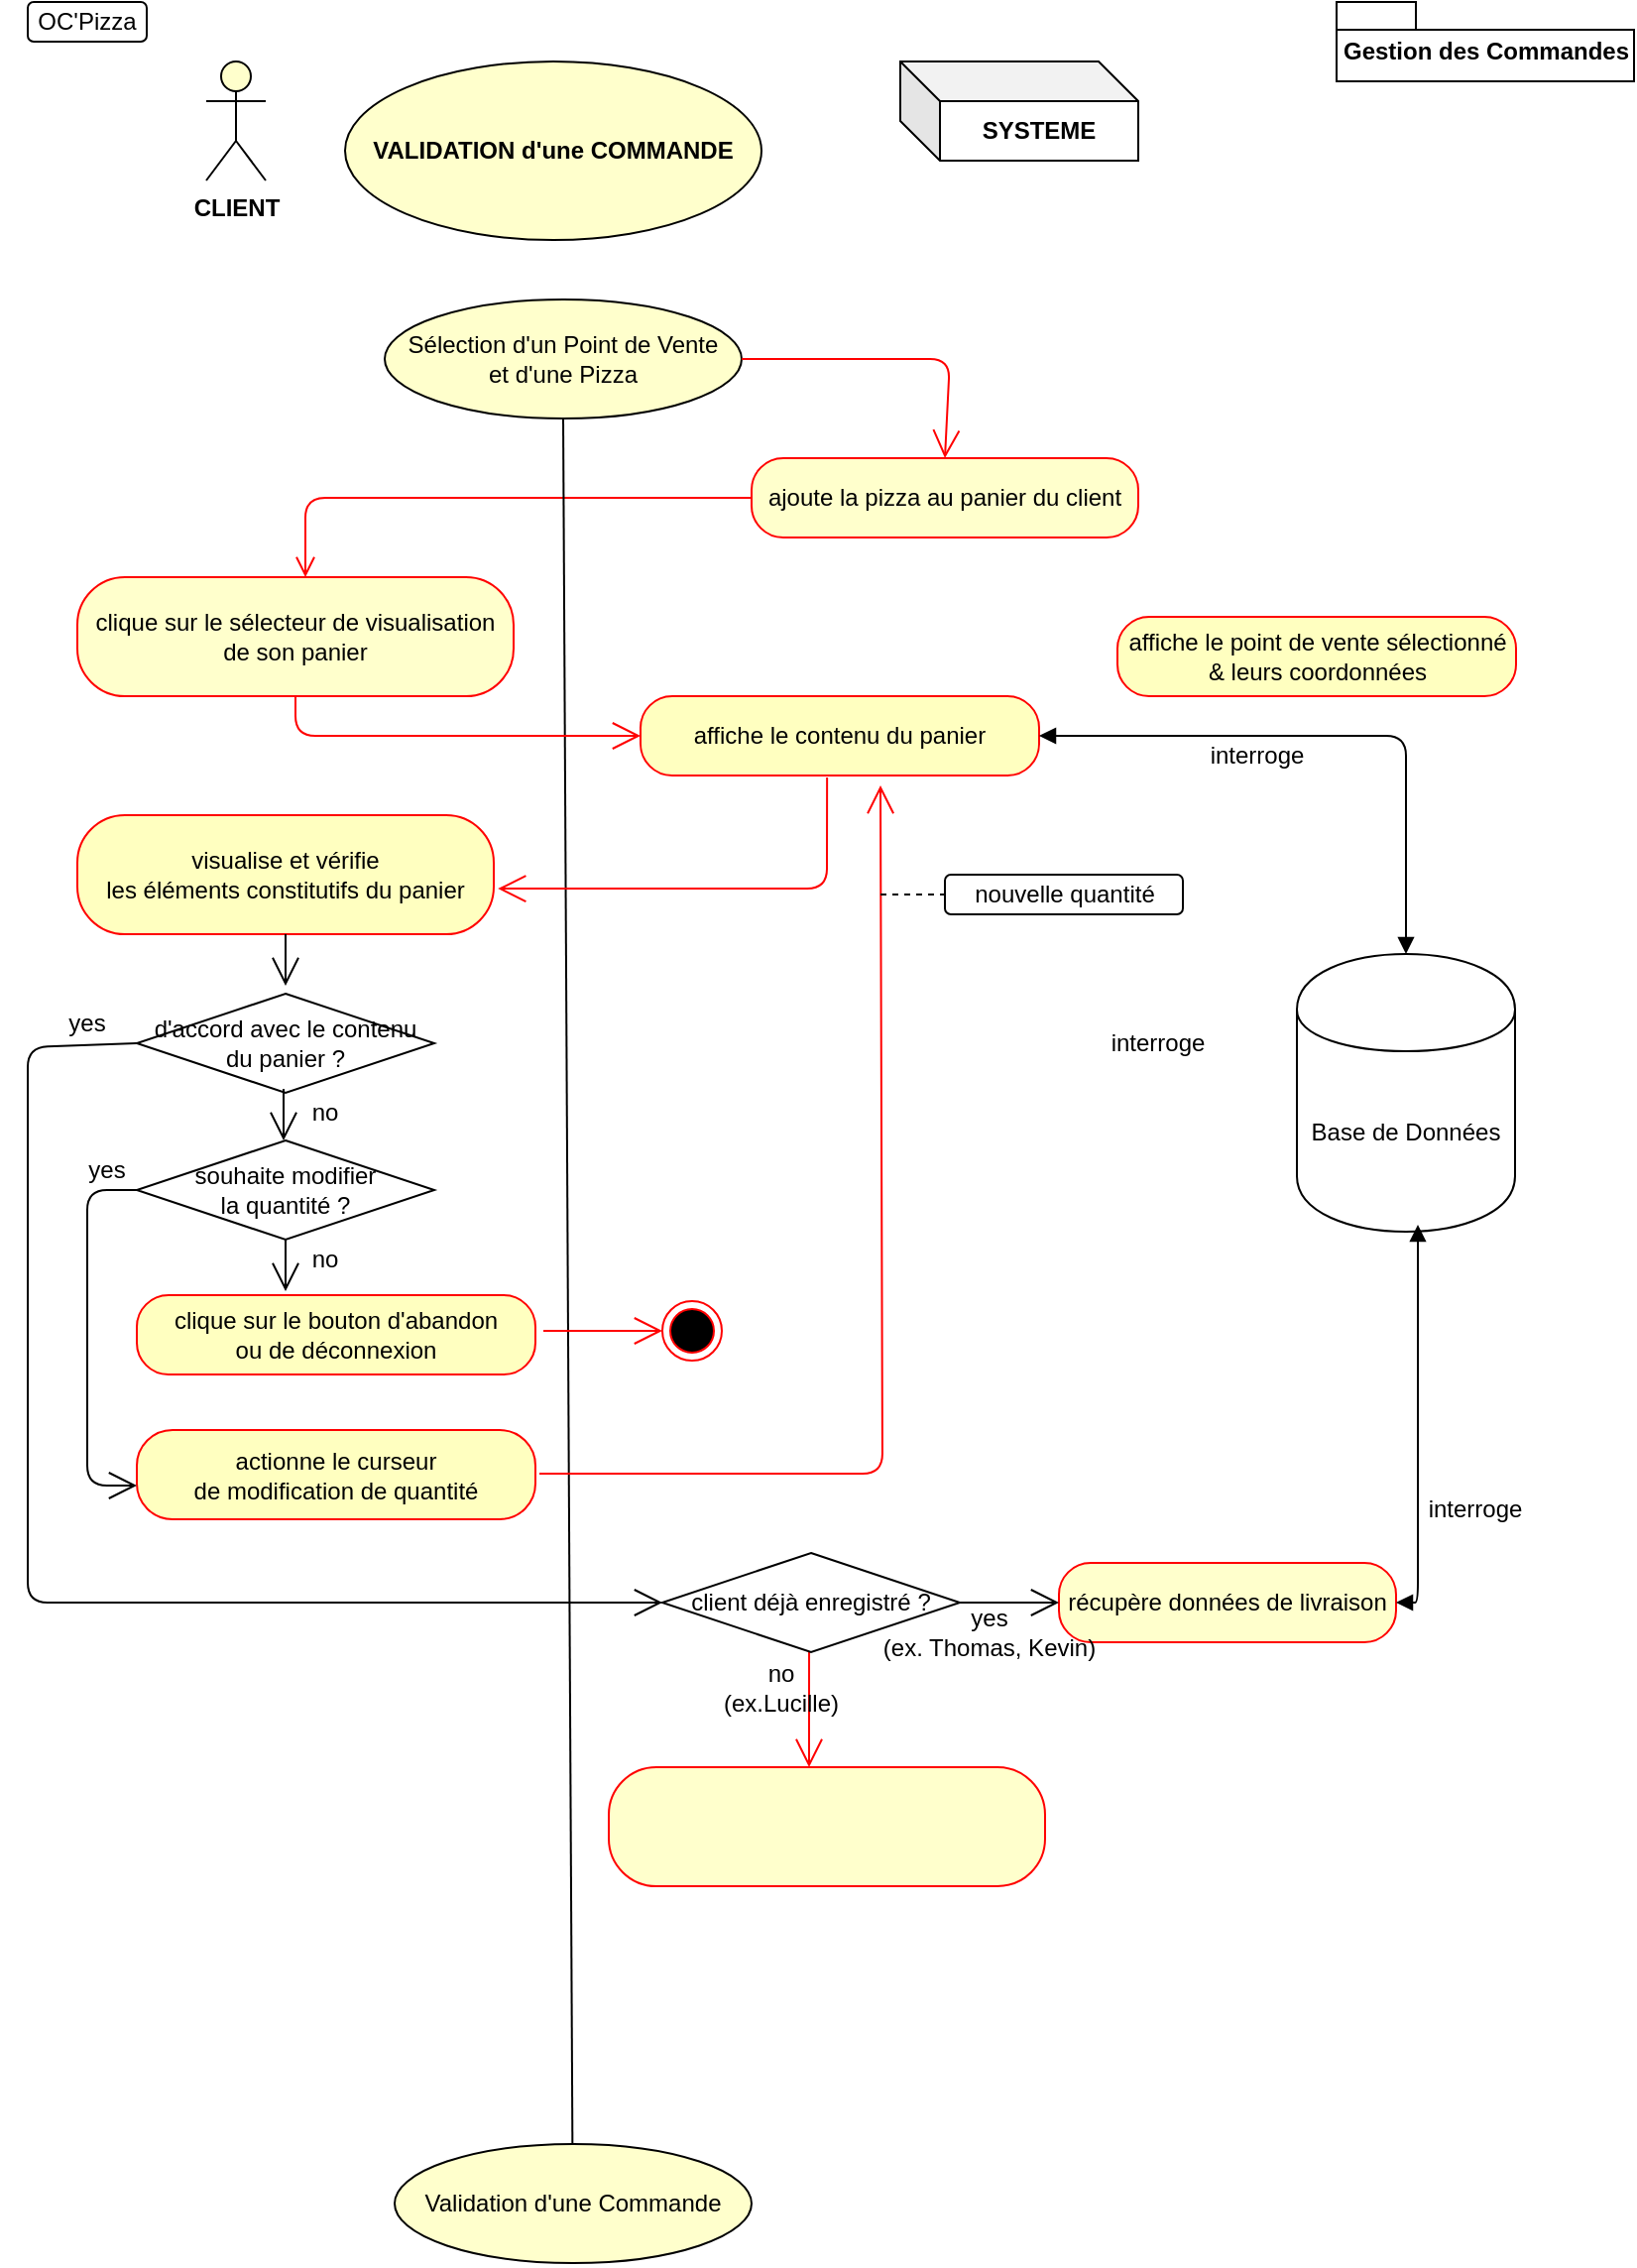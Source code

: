 <mxfile version="12.3.0" type="device" pages="1"><diagram id="lHSrjqpSZ6BG87zixngd" name="Page-1"><mxGraphModel dx="2047" dy="604" grid="1" gridSize="10" guides="1" tooltips="1" connect="1" arrows="1" fold="1" page="1" pageScale="1" pageWidth="827" pageHeight="1169" math="0" shadow="0"><root><mxCell id="0"/><mxCell id="1" parent="0"/><mxCell id="UW0DL-U-CwK31yY08B6N-2" value="OC'Pizza" style="rounded=1;whiteSpace=wrap;html=1;" parent="1" vertex="1"><mxGeometry x="10" y="10" width="60" height="20" as="geometry"/></mxCell><mxCell id="UW0DL-U-CwK31yY08B6N-7" value="&lt;b&gt;CLIENT&lt;/b&gt;" style="shape=umlActor;verticalLabelPosition=bottom;labelBackgroundColor=#ffffff;verticalAlign=top;html=1;outlineConnect=0;fillColor=#FFFFCC;" parent="1" vertex="1"><mxGeometry x="100" y="40" width="30" height="60" as="geometry"/></mxCell><mxCell id="UW0DL-U-CwK31yY08B6N-12" value="&lt;b&gt;VALIDATION d'une COMMANDE&lt;br&gt;&lt;/b&gt;" style="ellipse;whiteSpace=wrap;html=1;fillColor=#FFFFCC;" parent="1" vertex="1"><mxGeometry x="170" y="40" width="210" height="90" as="geometry"/></mxCell><mxCell id="UW0DL-U-CwK31yY08B6N-14" value="&lt;b&gt;SYSTEME&lt;/b&gt;" style="shape=cube;whiteSpace=wrap;html=1;boundedLbl=1;backgroundOutline=1;darkOpacity=0.05;darkOpacity2=0.1;" parent="1" vertex="1"><mxGeometry x="450" y="40" width="120" height="50" as="geometry"/></mxCell><mxCell id="UW0DL-U-CwK31yY08B6N-15" value="Gestion des Commandes" style="shape=folder;fontStyle=1;spacingTop=10;tabWidth=40;tabHeight=14;tabPosition=left;html=1;" parent="1" vertex="1"><mxGeometry x="670" y="10" width="150" height="40" as="geometry"/></mxCell><mxCell id="UW0DL-U-CwK31yY08B6N-45" value="ajoute la pizza au panier du client" style="rounded=1;whiteSpace=wrap;html=1;arcSize=40;fontColor=#000000;fillColor=#FFFFCC;strokeColor=#ff0000;" parent="1" vertex="1"><mxGeometry x="375" y="240" width="195" height="40" as="geometry"/></mxCell><mxCell id="UW0DL-U-CwK31yY08B6N-46" value="" style="edgeStyle=orthogonalEdgeStyle;html=1;verticalAlign=bottom;endArrow=open;endSize=8;strokeColor=#ff0000;exitX=0;exitY=0.5;exitDx=0;exitDy=0;" parent="1" source="UW0DL-U-CwK31yY08B6N-45" edge="1"><mxGeometry relative="1" as="geometry"><mxPoint x="150" y="300" as="targetPoint"/><mxPoint x="395" y="393" as="sourcePoint"/><Array as="points"><mxPoint x="150" y="260"/></Array></mxGeometry></mxCell><mxCell id="UW0DL-U-CwK31yY08B6N-55" value="clique sur le bouton d'abandon&lt;br&gt;ou de déconnexion" style="rounded=1;whiteSpace=wrap;html=1;arcSize=40;fontColor=#000000;fillColor=#ffffc0;strokeColor=#ff0000;" parent="1" vertex="1"><mxGeometry x="65" y="662" width="201" height="40" as="geometry"/></mxCell><mxCell id="UW0DL-U-CwK31yY08B6N-57" value="Base de Données" style="shape=cylinder;whiteSpace=wrap;html=1;boundedLbl=1;backgroundOutline=1;" parent="1" vertex="1"><mxGeometry x="650" y="490" width="110" height="140" as="geometry"/></mxCell><mxCell id="UW0DL-U-CwK31yY08B6N-71" value="interroge" style="text;html=1;strokeColor=none;fillColor=none;align=center;verticalAlign=middle;whiteSpace=wrap;rounded=0;" parent="1" vertex="1"><mxGeometry x="560" y="525" width="40" height="20" as="geometry"/></mxCell><mxCell id="UW0DL-U-CwK31yY08B6N-86" value="Sélection d'un Point de Vente&lt;br&gt;et d'une Pizza" style="ellipse;whiteSpace=wrap;html=1;fillColor=#FFFFCC;" parent="1" vertex="1"><mxGeometry x="190" y="160" width="180" height="60" as="geometry"/></mxCell><mxCell id="UW0DL-U-CwK31yY08B6N-87" value="" style="endArrow=none;html=1;exitX=0.5;exitY=1;exitDx=0;exitDy=0;" parent="1" source="45S_rSjD3-bMnZaHqtL3-1" edge="1"><mxGeometry width="50" height="50" relative="1" as="geometry"><mxPoint x="280" y="980" as="sourcePoint"/><mxPoint x="280" y="220" as="targetPoint"/></mxGeometry></mxCell><mxCell id="UW0DL-U-CwK31yY08B6N-100" value="" style="endArrow=open;endFill=1;endSize=12;html=1;strokeColor=#FF0000;exitX=1;exitY=0.5;exitDx=0;exitDy=0;entryX=0.5;entryY=0;entryDx=0;entryDy=0;" parent="1" source="UW0DL-U-CwK31yY08B6N-86" target="UW0DL-U-CwK31yY08B6N-45" edge="1"><mxGeometry width="160" relative="1" as="geometry"><mxPoint x="327" y="200" as="sourcePoint"/><mxPoint x="480" y="190" as="targetPoint"/><Array as="points"><mxPoint x="475" y="190"/></Array></mxGeometry></mxCell><mxCell id="q0spnzcWZYf3-ZV5I8qm-6" value="" style="endArrow=open;endFill=1;endSize=12;html=1;strokeColor=#FF0000;entryX=0;entryY=0.5;entryDx=0;entryDy=0;exitX=0.5;exitY=1;exitDx=0;exitDy=0;" parent="1" source="EKnbU9fc6sMYhkqyjJp1-2" target="EKnbU9fc6sMYhkqyjJp1-3" edge="1"><mxGeometry width="160" relative="1" as="geometry"><mxPoint x="150" y="380" as="sourcePoint"/><mxPoint x="150" y="415" as="targetPoint"/><Array as="points"><mxPoint x="145" y="380"/></Array></mxGeometry></mxCell><mxCell id="EKnbU9fc6sMYhkqyjJp1-2" value="clique sur le sélecteur de visualisation de son panier" style="rounded=1;whiteSpace=wrap;html=1;arcSize=40;fontColor=#000000;fillColor=#FFFFCC;strokeColor=#ff0000;" parent="1" vertex="1"><mxGeometry x="35" y="300" width="220" height="60" as="geometry"/></mxCell><mxCell id="EKnbU9fc6sMYhkqyjJp1-3" value="affiche le contenu du panier" style="rounded=1;whiteSpace=wrap;html=1;arcSize=40;fontColor=#000000;fillColor=#ffffc0;strokeColor=#ff0000;" parent="1" vertex="1"><mxGeometry x="319" y="360" width="201" height="40" as="geometry"/></mxCell><mxCell id="EKnbU9fc6sMYhkqyjJp1-6" value="visualise et vérifie&lt;br&gt;les éléments constitutifs du panier" style="rounded=1;whiteSpace=wrap;html=1;arcSize=40;fontColor=#000000;fillColor=#ffffc0;strokeColor=#ff0000;" parent="1" vertex="1"><mxGeometry x="35" y="420" width="210" height="60" as="geometry"/></mxCell><mxCell id="EKnbU9fc6sMYhkqyjJp1-11" value="" style="endArrow=block;startArrow=block;endFill=1;startFill=1;html=1;strokeColor=#000000;exitX=1;exitY=0.5;exitDx=0;exitDy=0;" parent="1" source="EKnbU9fc6sMYhkqyjJp1-3" edge="1"><mxGeometry width="160" relative="1" as="geometry"><mxPoint x="530" y="409.5" as="sourcePoint"/><mxPoint x="705" y="490" as="targetPoint"/><Array as="points"><mxPoint x="705" y="380"/></Array></mxGeometry></mxCell><mxCell id="EKnbU9fc6sMYhkqyjJp1-12" value="interroge" style="text;html=1;strokeColor=none;fillColor=none;align=center;verticalAlign=middle;whiteSpace=wrap;rounded=0;" parent="1" vertex="1"><mxGeometry x="610" y="380" width="40" height="20" as="geometry"/></mxCell><mxCell id="EKnbU9fc6sMYhkqyjJp1-13" value="affiche le point de vente sélectionné&lt;br&gt;&amp;amp; leurs coordonnées" style="rounded=1;whiteSpace=wrap;html=1;arcSize=40;fontColor=#000000;fillColor=#ffffc0;strokeColor=#ff0000;" parent="1" vertex="1"><mxGeometry x="559.5" y="320" width="201" height="40" as="geometry"/></mxCell><mxCell id="EKnbU9fc6sMYhkqyjJp1-16" value="" style="rounded=1;whiteSpace=wrap;html=1;arcSize=40;fontColor=#000000;fillColor=#FFFFCC;strokeColor=#ff0000;" parent="1" vertex="1"><mxGeometry x="303" y="900" width="220" height="60" as="geometry"/></mxCell><mxCell id="EKnbU9fc6sMYhkqyjJp1-17" value="actionne le curseur&lt;br&gt;de modification de quantité" style="rounded=1;whiteSpace=wrap;html=1;arcSize=40;fontColor=#000000;fillColor=#ffffc0;strokeColor=#ff0000;" parent="1" vertex="1"><mxGeometry x="65" y="730" width="201" height="45" as="geometry"/></mxCell><mxCell id="EKnbU9fc6sMYhkqyjJp1-18" value="" style="endArrow=open;endFill=1;endSize=12;html=1;strokeColor=#FF0000;" parent="1" edge="1"><mxGeometry width="160" relative="1" as="geometry"><mxPoint x="268" y="752" as="sourcePoint"/><mxPoint x="440" y="405" as="targetPoint"/><Array as="points"><mxPoint x="441" y="752"/></Array></mxGeometry></mxCell><mxCell id="EKnbU9fc6sMYhkqyjJp1-21" value="" style="endArrow=open;endFill=1;endSize=12;html=1;strokeColor=#FF0000;exitX=0.468;exitY=1.025;exitDx=0;exitDy=0;exitPerimeter=0;entryX=1.01;entryY=0.617;entryDx=0;entryDy=0;entryPerimeter=0;" parent="1" source="EKnbU9fc6sMYhkqyjJp1-3" target="EKnbU9fc6sMYhkqyjJp1-6" edge="1"><mxGeometry width="160" relative="1" as="geometry"><mxPoint x="413.043" y="430" as="sourcePoint"/><mxPoint x="255" y="497" as="targetPoint"/><Array as="points"><mxPoint x="413" y="457"/></Array></mxGeometry></mxCell><mxCell id="EKnbU9fc6sMYhkqyjJp1-22" value="récupère données de livraison" style="rounded=1;whiteSpace=wrap;html=1;arcSize=40;fontColor=#000000;fillColor=#FFFFCC;strokeColor=#ff0000;" parent="1" vertex="1"><mxGeometry x="530" y="797" width="170" height="40" as="geometry"/></mxCell><mxCell id="EKnbU9fc6sMYhkqyjJp1-24" value="" style="endArrow=open;endFill=1;endSize=12;html=1;strokeColor=#FF0000;exitX=0.562;exitY=1.05;exitDx=0;exitDy=0;exitPerimeter=0;" parent="1" edge="1"><mxGeometry width="160" relative="1" as="geometry"><mxPoint x="404.02" y="842" as="sourcePoint"/><mxPoint x="404" y="900" as="targetPoint"/><Array as="points"><mxPoint x="404" y="879"/></Array></mxGeometry></mxCell><mxCell id="EKnbU9fc6sMYhkqyjJp1-25" value="" style="endArrow=block;startArrow=block;endFill=1;startFill=1;html=1;strokeColor=#000000;exitX=1;exitY=0.5;exitDx=0;exitDy=0;" parent="1" edge="1" source="EKnbU9fc6sMYhkqyjJp1-22"><mxGeometry width="160" relative="1" as="geometry"><mxPoint x="680" y="764" as="sourcePoint"/><mxPoint x="711" y="626.5" as="targetPoint"/><Array as="points"><mxPoint x="711" y="817"/></Array></mxGeometry></mxCell><mxCell id="EKnbU9fc6sMYhkqyjJp1-26" value="interroge" style="text;html=1;strokeColor=none;fillColor=none;align=center;verticalAlign=middle;whiteSpace=wrap;rounded=0;" parent="1" vertex="1"><mxGeometry x="720" y="760" width="40" height="20" as="geometry"/></mxCell><mxCell id="45S_rSjD3-bMnZaHqtL3-1" value="Validation d'une Commande" style="ellipse;whiteSpace=wrap;html=1;fillColor=#FFFFCC;" parent="1" vertex="1"><mxGeometry x="195" y="1090" width="180" height="60" as="geometry"/></mxCell><mxCell id="lJybyxSMXQwVlBnXf1x1-1" value="d'accord avec le contenu&lt;br&gt;du panier ?" style="rhombus;whiteSpace=wrap;html=1;" vertex="1" parent="1"><mxGeometry x="65" y="510" width="150" height="50" as="geometry"/></mxCell><mxCell id="lJybyxSMXQwVlBnXf1x1-2" value="souhaite modifier&lt;br&gt;la quantité ?" style="rhombus;whiteSpace=wrap;html=1;" vertex="1" parent="1"><mxGeometry x="65" y="584" width="150" height="50" as="geometry"/></mxCell><mxCell id="lJybyxSMXQwVlBnXf1x1-3" value="" style="endArrow=open;endFill=1;endSize=12;html=1;strokeColor=#FF0000;entryX=0;entryY=0.5;entryDx=0;entryDy=0;" edge="1" parent="1" target="lJybyxSMXQwVlBnXf1x1-4"><mxGeometry width="160" relative="1" as="geometry"><mxPoint x="270" y="680" as="sourcePoint"/><mxPoint x="323.5" y="679.5" as="targetPoint"/><Array as="points"/></mxGeometry></mxCell><mxCell id="lJybyxSMXQwVlBnXf1x1-4" value="" style="ellipse;html=1;shape=endState;fillColor=#000000;strokeColor=#ff0000;" vertex="1" parent="1"><mxGeometry x="330" y="665" width="30" height="30" as="geometry"/></mxCell><mxCell id="lJybyxSMXQwVlBnXf1x1-8" value="nouvelle quantité" style="rounded=1;whiteSpace=wrap;html=1;" vertex="1" parent="1"><mxGeometry x="472.5" y="450" width="120" height="20" as="geometry"/></mxCell><mxCell id="lJybyxSMXQwVlBnXf1x1-9" value="" style="endArrow=none;dashed=1;html=1;strokeColor=#000000;" edge="1" parent="1"><mxGeometry width="50" height="50" relative="1" as="geometry"><mxPoint x="440" y="460" as="sourcePoint"/><mxPoint x="472.5" y="460" as="targetPoint"/></mxGeometry></mxCell><mxCell id="lJybyxSMXQwVlBnXf1x1-10" value="" style="endArrow=open;endFill=1;endSize=12;html=1;strokeColor=#000000;exitX=0;exitY=0.5;exitDx=0;exitDy=0;" edge="1" parent="1" source="lJybyxSMXQwVlBnXf1x1-1"><mxGeometry width="160" relative="1" as="geometry"><mxPoint x="375" y="489" as="sourcePoint"/><mxPoint x="330" y="817" as="targetPoint"/><Array as="points"><mxPoint x="10" y="537"/><mxPoint x="10" y="817"/></Array></mxGeometry></mxCell><mxCell id="lJybyxSMXQwVlBnXf1x1-11" value="" style="endArrow=open;endFill=1;endSize=12;html=1;strokeColor=#000000;exitX=0;exitY=0.5;exitDx=0;exitDy=0;" edge="1" parent="1" source="lJybyxSMXQwVlBnXf1x1-2"><mxGeometry width="160" relative="1" as="geometry"><mxPoint x="100" y="430" as="sourcePoint"/><mxPoint x="65" y="758" as="targetPoint"/><Array as="points"><mxPoint x="40" y="609"/><mxPoint x="40" y="758"/></Array></mxGeometry></mxCell><mxCell id="lJybyxSMXQwVlBnXf1x1-12" value="" style="endArrow=open;endFill=1;endSize=12;html=1;strokeColor=#000000;exitX=0.5;exitY=1;exitDx=0;exitDy=0;" edge="1" parent="1" source="lJybyxSMXQwVlBnXf1x1-2"><mxGeometry width="160" relative="1" as="geometry"><mxPoint x="170" y="640" as="sourcePoint"/><mxPoint x="140" y="660" as="targetPoint"/><Array as="points"/></mxGeometry></mxCell><mxCell id="lJybyxSMXQwVlBnXf1x1-15" value="" style="endArrow=open;endFill=1;endSize=12;html=1;strokeColor=#000000;exitX=0.5;exitY=1;exitDx=0;exitDy=0;" edge="1" parent="1"><mxGeometry width="160" relative="1" as="geometry"><mxPoint x="139" y="558" as="sourcePoint"/><mxPoint x="139" y="584" as="targetPoint"/><Array as="points"/></mxGeometry></mxCell><mxCell id="lJybyxSMXQwVlBnXf1x1-16" value="" style="endArrow=open;endFill=1;endSize=12;html=1;strokeColor=#000000;exitX=0.5;exitY=1;exitDx=0;exitDy=0;" edge="1" parent="1"><mxGeometry width="160" relative="1" as="geometry"><mxPoint x="140" y="480" as="sourcePoint"/><mxPoint x="140" y="506" as="targetPoint"/><Array as="points"><mxPoint x="140" y="490"/></Array></mxGeometry></mxCell><mxCell id="lJybyxSMXQwVlBnXf1x1-18" value="yes" style="text;html=1;strokeColor=none;fillColor=none;align=center;verticalAlign=middle;whiteSpace=wrap;rounded=0;" vertex="1" parent="1"><mxGeometry x="20" y="515" width="40" height="20" as="geometry"/></mxCell><mxCell id="lJybyxSMXQwVlBnXf1x1-25" value="no&lt;br&gt;(ex.Lucille)" style="text;html=1;strokeColor=none;fillColor=none;align=center;verticalAlign=middle;whiteSpace=wrap;rounded=0;" vertex="1" parent="1"><mxGeometry x="370" y="850" width="40" height="20" as="geometry"/></mxCell><mxCell id="lJybyxSMXQwVlBnXf1x1-19" value="yes" style="text;html=1;strokeColor=none;fillColor=none;align=center;verticalAlign=middle;whiteSpace=wrap;rounded=0;" vertex="1" parent="1"><mxGeometry x="30" y="588.5" width="40" height="20" as="geometry"/></mxCell><mxCell id="lJybyxSMXQwVlBnXf1x1-23" value="yes&lt;br&gt;(ex. Thomas, Kevin)" style="text;html=1;strokeColor=none;fillColor=none;align=center;verticalAlign=middle;whiteSpace=wrap;rounded=0;" vertex="1" parent="1"><mxGeometry x="430" y="822" width="130" height="20" as="geometry"/></mxCell><mxCell id="lJybyxSMXQwVlBnXf1x1-20" value="no" style="text;html=1;strokeColor=none;fillColor=none;align=center;verticalAlign=middle;whiteSpace=wrap;rounded=0;" vertex="1" parent="1"><mxGeometry x="140" y="560" width="40" height="20" as="geometry"/></mxCell><mxCell id="lJybyxSMXQwVlBnXf1x1-21" value="no" style="text;html=1;strokeColor=none;fillColor=none;align=center;verticalAlign=middle;whiteSpace=wrap;rounded=0;" vertex="1" parent="1"><mxGeometry x="140" y="634" width="40" height="20" as="geometry"/></mxCell><mxCell id="lJybyxSMXQwVlBnXf1x1-22" value="client déjà enregistré ?" style="rhombus;whiteSpace=wrap;html=1;" vertex="1" parent="1"><mxGeometry x="330" y="792" width="150" height="50" as="geometry"/></mxCell><mxCell id="lJybyxSMXQwVlBnXf1x1-29" value="" style="endArrow=open;endFill=1;endSize=12;html=1;strokeColor=#000000;exitX=1;exitY=0.5;exitDx=0;exitDy=0;entryX=0;entryY=0.5;entryDx=0;entryDy=0;" edge="1" parent="1" source="lJybyxSMXQwVlBnXf1x1-22" target="EKnbU9fc6sMYhkqyjJp1-22"><mxGeometry width="160" relative="1" as="geometry"><mxPoint x="450" y="970" as="sourcePoint"/><mxPoint x="610" y="970" as="targetPoint"/></mxGeometry></mxCell></root></mxGraphModel></diagram></mxfile>